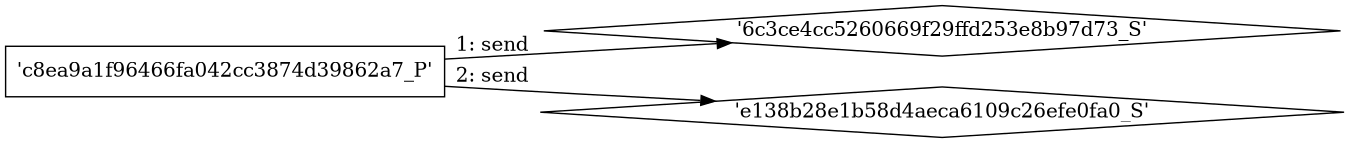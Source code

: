 digraph "D:\Learning\Paper\apt\基于CTI的攻击预警\Dataset\攻击图\ASGfromALLCTI\Vulnerability Spotlight Vulnerabilities in Moxa MXView could allow attacker to view sensitive information, bypass login.dot" {
rankdir="LR"
size="9"
fixedsize="false"
splines="true"
nodesep=0.3
ranksep=0
fontsize=10
overlap="scalexy"
engine= "neato"
	"'6c3ce4cc5260669f29ffd253e8b97d73_S'" [node_type=Socket shape=diamond]
	"'c8ea9a1f96466fa042cc3874d39862a7_P'" [node_type=Process shape=box]
	"'c8ea9a1f96466fa042cc3874d39862a7_P'" -> "'6c3ce4cc5260669f29ffd253e8b97d73_S'" [label="1: send"]
	"'e138b28e1b58d4aeca6109c26efe0fa0_S'" [node_type=Socket shape=diamond]
	"'c8ea9a1f96466fa042cc3874d39862a7_P'" [node_type=Process shape=box]
	"'c8ea9a1f96466fa042cc3874d39862a7_P'" -> "'e138b28e1b58d4aeca6109c26efe0fa0_S'" [label="2: send"]
}
